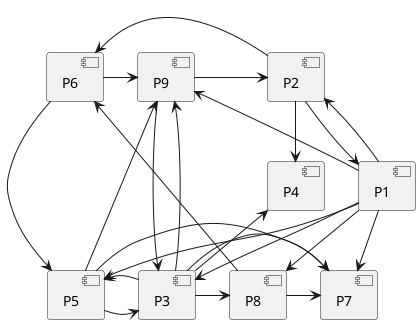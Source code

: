 @startuml

component P1
component P2
component P3
component P4
component P5
component P6
component P7
component P8
component P9

P1 -down-> P5
P6 -down-> P5
P1 -> P7
P2 -> P4
P1 -> P8
P3 -> P9
P1 -> P3
P9 -> P2
P8 -> P7
P5 -> P9
P2 -down-> P1
P1 -> P2
P5 -> P7
P3 -up-> P4
P9 -> P3
P8 -up-> P6
P3 -> P7
P6 -> P9
P1 -> P9
P3 -> P8
P5 -> P3
P3 -> P5
P2 -> P6
@enduml
